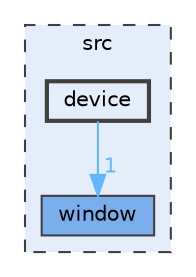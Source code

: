 digraph "src/device"
{
 // LATEX_PDF_SIZE
  bgcolor="transparent";
  edge [fontname=Helvetica,fontsize=10,labelfontname=Helvetica,labelfontsize=10];
  node [fontname=Helvetica,fontsize=10,shape=box,height=0.2,width=0.4];
  compound=true
  subgraph clusterdir_68267d1309a1af8e8297ef4c3efbcdba {
    graph [ bgcolor="#e4eefb", pencolor="grey25", label="src", fontname=Helvetica,fontsize=10 style="filled,dashed", URL="dir_68267d1309a1af8e8297ef4c3efbcdba.html",tooltip=""]
  dir_c7f79d9fead0a70cab4af348b59fbdf1 [label="window", fillcolor="#7aadec", color="grey25", style="filled", URL="dir_c7f79d9fead0a70cab4af348b59fbdf1.html",tooltip=""];
  dir_16dc92632bab467dc50b01bd02b3341a [label="device", fillcolor="#e4eefb", color="grey25", style="filled,bold", URL="dir_16dc92632bab467dc50b01bd02b3341a.html",tooltip=""];
  }
  dir_16dc92632bab467dc50b01bd02b3341a->dir_c7f79d9fead0a70cab4af348b59fbdf1 [headlabel="1", labeldistance=1.5 headhref="dir_000000_000007.html" href="dir_000000_000007.html" color="steelblue1" fontcolor="steelblue1"];
}
